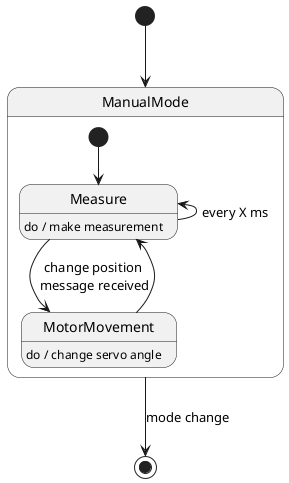 @startuml mode-manual

[*] --> ManualMode

state ManualMode {
    [*] --> Measure

    Measure : do / make measurement
    MotorMovement : do / change servo angle

    Measure --> MotorMovement : change position\n message received
    MotorMovement --> Measure
    Measure -u-> Measure : every X ms   
}

ManualMode --> [*] : mode change

@enduml